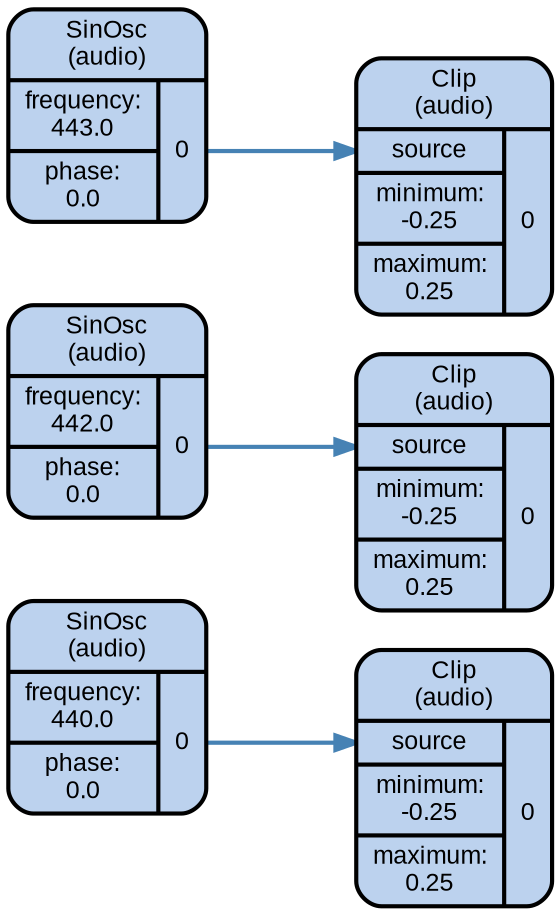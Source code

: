 digraph synthdef_000e997ea0d7e8637c9f9040547baa50 {
    graph [bgcolor=transparent,
        color=lightslategrey,
        dpi=72,
        fontname=Arial,
        outputorder=edgesfirst,
        overlap=prism,
        penwidth=2,
        rankdir=LR,
        ranksep=1,
        splines=spline,
        style="dotted, rounded"];
    node [fontname=Arial,
        fontsize=12,
        penwidth=2,
        shape=Mrecord,
        style="filled, rounded"];
    edge [penwidth=2];
    ugen_0 [fillcolor=lightsteelblue2,
        label="<f_0> SinOsc\n(audio) | { { <f_1_0_0> frequency:\n440.0 | <f_1_0_1> phase:\n0.0 } | { <f_1_1_0> 0 } }"];
    ugen_1 [fillcolor=lightsteelblue2,
        label="<f_0> Clip\n(audio) | { { <f_1_0_0> source | <f_1_0_1> minimum:\n-0.25 | <f_1_0_2> maximum:\n0.25 } | { <f_1_1_0> 0 } }"];
    ugen_2 [fillcolor=lightsteelblue2,
        label="<f_0> SinOsc\n(audio) | { { <f_1_0_0> frequency:\n442.0 | <f_1_0_1> phase:\n0.0 } | { <f_1_1_0> 0 } }"];
    ugen_3 [fillcolor=lightsteelblue2,
        label="<f_0> Clip\n(audio) | { { <f_1_0_0> source | <f_1_0_1> minimum:\n-0.25 | <f_1_0_2> maximum:\n0.25 } | { <f_1_1_0> 0 } }"];
    ugen_4 [fillcolor=lightsteelblue2,
        label="<f_0> SinOsc\n(audio) | { { <f_1_0_0> frequency:\n443.0 | <f_1_0_1> phase:\n0.0 } | { <f_1_1_0> 0 } }"];
    ugen_5 [fillcolor=lightsteelblue2,
        label="<f_0> Clip\n(audio) | { { <f_1_0_0> source | <f_1_0_1> minimum:\n-0.25 | <f_1_0_2> maximum:\n0.25 } | { <f_1_1_0> 0 } }"];
    ugen_0:f_1_1_0:e -> ugen_1:f_1_0_0:w [color=steelblue];
    ugen_2:f_1_1_0:e -> ugen_3:f_1_0_0:w [color=steelblue];
    ugen_4:f_1_1_0:e -> ugen_5:f_1_0_0:w [color=steelblue];
}